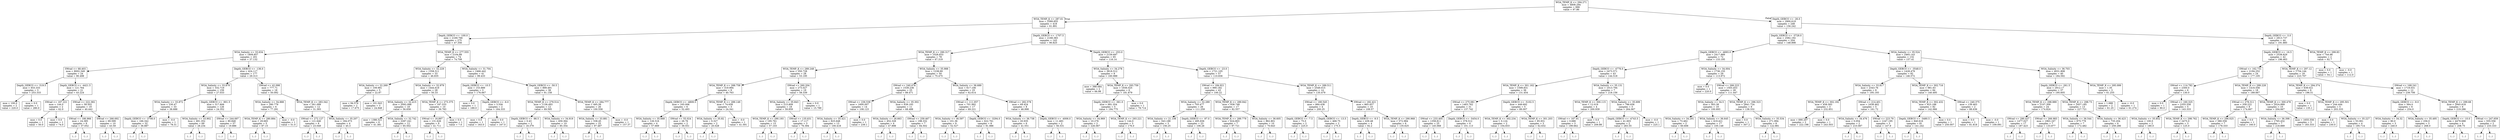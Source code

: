 digraph Tree {
node [shape=box] ;
0 [label="WOA_TEMP_K <= 294.271\nmse = 4808.294\nsamples = 666\nvalue = 97.86"] ;
1 [label="WOA_TEMP_K <= 287.61\nmse = 2589.855\nsamples = 418\nvalue = 61.891"] ;
0 -> 1 [labeldistance=2.5, labelangle=45, headlabel="True"] ;
2 [label="Depth_GEBCO <= -100.0\nmse = 2169.766\nsamples = 275\nvalue = 47.356"] ;
1 -> 2 ;
3 [label="WOA_Salinity <= 33.634\nmse = 1809.857\nsamples = 201\nvalue = 37.132"] ;
2 -> 3 ;
4 [label="SWrad <= 68.403\nmse = 8002.349\nsamples = 24\nvalue = 90.498"] ;
3 -> 4 ;
5 [label="Depth_GEBCO <= -519.5\nmse = 933.333\nsamples = 3\nvalue = 253.333"] ;
4 -> 5 ;
6 [label="mse = 100.0\nsamples = 2\nvalue = 220.0"] ;
5 -> 6 ;
7 [label="mse = 0.0\nsamples = 1\nvalue = 280.0"] ;
5 -> 7 ;
8 [label="Depth_GEBCO <= -4421.5\nmse = 121.764\nsamples = 21\nvalue = 43.224"] ;
4 -> 8 ;
9 [label="SWrad <= 167.221\nmse = 144.0\nsamples = 2\nvalue = 62.0"] ;
8 -> 9 ;
10 [label="mse = 0.0\nsamples = 1\nvalue = 50.0"] ;
9 -> 10 ;
11 [label="mse = 0.0\nsamples = 1\nvalue = 74.0"] ;
9 -> 11 ;
12 [label="SWrad <= 222.382\nmse = 58.502\nsamples = 19\nvalue = 40.442"] ;
8 -> 12 ;
13 [label="SWrad <= 186.966\nmse = 24.385\nsamples = 9\nvalue = 37.052"] ;
12 -> 13 ;
14 [label="(...)"] ;
13 -> 14 ;
19 [label="(...)"] ;
13 -> 19 ;
30 [label="SWrad <= 266.692\nmse = 69.599\nsamples = 10\nvalue = 43.59"] ;
12 -> 30 ;
31 [label="(...)"] ;
30 -> 31 ;
42 [label="(...)"] ;
30 -> 42 ;
43 [label="Depth_GEBCO <= -136.0\nmse = 424.117\nsamples = 177\nvalue = 29.313"] ;
3 -> 43 ;
44 [label="WOA_Salinity <= 33.879\nmse = 332.719\nsamples = 159\nvalue = 27.033"] ;
43 -> 44 ;
45 [label="WOA_Salinity <= 33.872\nmse = 230.47\nsamples = 33\nvalue = 38.688"] ;
44 -> 45 ;
46 [label="Depth_GEBCO <= -3706.0\nmse = 166.342\nsamples = 32\nvalue = 36.887"] ;
45 -> 46 ;
47 [label="(...)"] ;
46 -> 47 ;
78 [label="(...)"] ;
46 -> 78 ;
109 [label="mse = -0.0\nsamples = 1\nvalue = 78.31"] ;
45 -> 109 ;
110 [label="Depth_GEBCO <= -901.5\nmse = 317.806\nsamples = 126\nvalue = 24.352"] ;
44 -> 110 ;
111 [label="WOA_Salinity <= 33.902\nmse = 491.352\nsamples = 69\nvalue = 28.234"] ;
110 -> 111 ;
112 [label="(...)"] ;
111 -> 112 ;
115 [label="(...)"] ;
111 -> 115 ;
232 [label="SWrad <= 244.697\nmse = 80.848\nsamples = 57\nvalue = 19.886"] ;
110 -> 232 ;
233 [label="(...)"] ;
232 -> 233 ;
296 [label="(...)"] ;
232 -> 296 ;
301 [label="SWrad <= 42.098\nmse = 777.71\nsamples = 18\nvalue = 50.092"] ;
43 -> 301 ;
302 [label="WOA_Salinity <= 34.888\nmse = 280.779\nsamples = 6\nvalue = 77.291"] ;
301 -> 302 ;
303 [label="WOA_TEMP_K <= 280.884\nmse = 29.665\nsamples = 5\nvalue = 87.15"] ;
302 -> 303 ;
304 [label="(...)"] ;
303 -> 304 ;
305 [label="(...)"] ;
303 -> 305 ;
312 [label="mse = -0.0\nsamples = 1\nvalue = 51.0"] ;
302 -> 312 ;
313 [label="WOA_TEMP_K <= 283.342\nmse = 261.099\nsamples = 12\nvalue = 31.393"] ;
301 -> 313 ;
314 [label="SWrad <= 272.127\nmse = 121.646\nsamples = 8\nvalue = 23.049"] ;
313 -> 314 ;
315 [label="(...)"] ;
314 -> 315 ;
322 [label="(...)"] ;
314 -> 322 ;
323 [label="WOA_Salinity <= 35.207\nmse = 184.073\nsamples = 4\nvalue = 45.3"] ;
313 -> 323 ;
324 [label="(...)"] ;
323 -> 324 ;
327 [label="(...)"] ;
323 -> 327 ;
330 [label="WOA_TEMP_K <= 277.555\nmse = 2104.88\nsamples = 74\nvalue = 74.708"] ;
2 -> 330 ;
331 [label="WOA_Salinity <= 32.229\nmse = 1358.511\nsamples = 33\nvalue = 46.835"] ;
330 -> 331 ;
332 [label="WOA_Salinity <= 22.269\nmse = 109.991\nsamples = 5\nvalue = 22.87"] ;
331 -> 332 ;
333 [label="mse = 94.576\nsamples = 2\nvalue = 17.675"] ;
332 -> 333 ;
334 [label="mse = 101.043\nsamples = 3\nvalue = 24.948"] ;
332 -> 334 ;
335 [label="WOA_Salinity <= 32.979\nmse = 1444.619\nsamples = 28\nvalue = 50.33"] ;
331 -> 335 ;
336 [label="WOA_Salinity <= 32.415\nmse = 2092.088\nsamples = 18\nvalue = 56.658"] ;
335 -> 336 ;
337 [label="mse = 1386.521\nsamples = 6\nvalue = 41.381"] ;
336 -> 337 ;
338 [label="WOA_Salinity <= 32.742\nmse = 2287.241\nsamples = 12\nvalue = 65.502"] ;
336 -> 338 ;
339 [label="(...)"] ;
338 -> 339 ;
340 [label="(...)"] ;
338 -> 340 ;
341 [label="WOA_TEMP_K <= 273.375\nmse = 187.533\nsamples = 10\nvalue = 39.783"] ;
335 -> 341 ;
342 [label="SWrad <= 16.897\nmse = 131.626\nsamples = 9\nvalue = 41.711"] ;
341 -> 342 ;
343 [label="(...)"] ;
342 -> 343 ;
344 [label="(...)"] ;
342 -> 344 ;
353 [label="mse = 0.0\nsamples = 1\nvalue = 7.0"] ;
341 -> 353 ;
354 [label="WOA_Salinity <= 31.704\nmse = 1466.442\nsamples = 41\nvalue = 99.433"] ;
330 -> 354 ;
355 [label="Depth_GEBCO <= -10.5\nmse = 153.889\nsamples = 3\nvalue = 176.667"] ;
354 -> 355 ;
356 [label="mse = 0.0\nsamples = 1\nvalue = 189.0"] ;
355 -> 356 ;
357 [label="Depth_GEBCO <= -6.0\nmse = 3.556\nsamples = 2\nvalue = 164.333"] ;
355 -> 357 ;
358 [label="mse = 0.0\nsamples = 1\nvalue = 163.0"] ;
357 -> 358 ;
359 [label="mse = 0.0\nsamples = 1\nvalue = 167.0"] ;
357 -> 359 ;
360 [label="Depth_GEBCO <= -50.5\nmse = 899.491\nsamples = 38\nvalue = 91.158"] ;
354 -> 360 ;
361 [label="WOA_TEMP_K <= 279.514\nmse = 1158.493\nsamples = 12\nvalue = 69.595"] ;
360 -> 361 ;
362 [label="Depth_GEBCO <= -86.5\nmse = 0.43\nsamples = 2\nvalue = 18.379"] ;
361 -> 362 ;
363 [label="(...)"] ;
362 -> 363 ;
364 [label="(...)"] ;
362 -> 364 ;
365 [label="WOA_Salinity <= 34.919\nmse = 459.364\nsamples = 10\nvalue = 85.354"] ;
361 -> 365 ;
366 [label="(...)"] ;
365 -> 366 ;
381 [label="(...)"] ;
365 -> 381 ;
384 [label="WOA_TEMP_K <= 284.777\nmse = 495.56\nsamples = 26\nvalue = 100.558"] ;
360 -> 384 ;
385 [label="WOA_Salinity <= 33.881\nmse = 338.45\nsamples = 25\nvalue = 97.487"] ;
384 -> 385 ;
386 [label="(...)"] ;
385 -> 386 ;
391 [label="(...)"] ;
385 -> 391 ;
414 [label="mse = -0.0\nsamples = 1\nvalue = 157.37"] ;
384 -> 414 ;
415 [label="Depth_GEBCO <= -1707.5\nmse = 2168.383\nsamples = 143\nvalue = 90.825"] ;
1 -> 415 ;
416 [label="WOA_TEMP_K <= 290.317\nmse = 1028.833\nsamples = 78\nvalue = 67.319"] ;
415 -> 416 ;
417 [label="WOA_TEMP_K <= 289.248\nmse = 350.728\nsamples = 28\nvalue = 53.195"] ;
416 -> 417 ;
418 [label="WOA_TEMP_K <= 288.758\nmse = 319.994\nsamples = 9\nvalue = 40.763"] ;
417 -> 418 ;
419 [label="Depth_GEBCO <= -4809.5\nmse = 165.006\nsamples = 6\nvalue = 52.493"] ;
418 -> 419 ;
420 [label="WOA_Salinity <= 35.668\nmse = 126.516\nsamples = 4\nvalue = 57.669"] ;
419 -> 420 ;
421 [label="(...)"] ;
420 -> 421 ;
424 [label="(...)"] ;
420 -> 424 ;
427 [label="SWrad <= 55.024\nmse = 26.76\nsamples = 2\nvalue = 39.551"] ;
419 -> 427 ;
428 [label="(...)"] ;
427 -> 428 ;
429 [label="(...)"] ;
427 -> 429 ;
430 [label="WOA_TEMP_K <= 289.149\nmse = 74.658\nsamples = 3\nvalue = 24.341"] ;
418 -> 430 ;
431 [label="WOA_Salinity <= 35.82\nmse = 0.327\nsamples = 2\nvalue = 20.028"] ;
430 -> 431 ;
432 [label="(...)"] ;
431 -> 432 ;
433 [label="(...)"] ;
431 -> 433 ;
434 [label="mse = -0.0\nsamples = 1\nvalue = 41.591"] ;
430 -> 434 ;
435 [label="SWrad <= 260.204\nmse = 273.027\nsamples = 19\nvalue = 58.339"] ;
417 -> 435 ;
436 [label="WOA_Salinity <= 35.843\nmse = 215.809\nsamples = 18\nvalue = 59.859"] ;
435 -> 436 ;
437 [label="WOA_TEMP_K <= 290.193\nmse = 195.761\nsamples = 15\nvalue = 57.103"] ;
436 -> 437 ;
438 [label="(...)"] ;
437 -> 438 ;
445 [label="(...)"] ;
437 -> 445 ;
458 [label="SWrad <= 135.631\nmse = 17.117\nsamples = 3\nvalue = 76.394"] ;
436 -> 458 ;
459 [label="(...)"] ;
458 -> 459 ;
462 [label="(...)"] ;
458 -> 462 ;
463 [label="mse = 0.0\nsamples = 1\nvalue = 15.789"] ;
435 -> 463 ;
464 [label="WOA_Salinity <= 35.988\nmse = 1238.69\nsamples = 50\nvalue = 75.475"] ;
416 -> 464 ;
465 [label="SWrad <= 240.478\nmse = 1539.236\nsamples = 25\nvalue = 89.471"] ;
464 -> 465 ;
466 [label="SWrad <= 236.538\nmse = 1600.007\nsamples = 14\nvalue = 108.123"] ;
465 -> 466 ;
467 [label="WOA_Salinity <= 35.421\nmse = 625.648\nsamples = 13\nvalue = 100.418"] ;
466 -> 467 ;
468 [label="(...)"] ;
467 -> 468 ;
475 [label="(...)"] ;
467 -> 475 ;
488 [label="mse = 0.0\nsamples = 1\nvalue = 239.1"] ;
466 -> 488 ;
489 [label="WOA_Salinity <= 35.302\nmse = 639.193\nsamples = 11\nvalue = 68.488"] ;
465 -> 489 ;
490 [label="WOA_Salinity <= 26.663\nmse = 452.328\nsamples = 4\nvalue = 47.898"] ;
489 -> 490 ;
491 [label="(...)"] ;
490 -> 491 ;
492 [label="(...)"] ;
490 -> 492 ;
495 [label="SWrad <= 259.467\nmse = 198.332\nsamples = 7\nvalue = 84.502"] ;
489 -> 495 ;
496 [label="(...)"] ;
495 -> 496 ;
501 [label="(...)"] ;
495 -> 501 ;
508 [label="WOA_Salinity <= 36.689\nmse = 617.106\nsamples = 25\nvalue = 62.614"] ;
464 -> 508 ;
509 [label="SWrad <= 111.057\nmse = 701.992\nsamples = 17\nvalue = 69.221"] ;
508 -> 509 ;
510 [label="WOA_Salinity <= 36.597\nmse = 101.36\nsamples = 9\nvalue = 52.527"] ;
509 -> 510 ;
511 [label="(...)"] ;
510 -> 511 ;
526 [label="(...)"] ;
510 -> 526 ;
527 [label="Depth_GEBCO <= -3294.0\nmse = 622.761\nsamples = 8\nvalue = 91.986"] ;
509 -> 527 ;
528 [label="(...)"] ;
527 -> 528 ;
541 [label="(...)"] ;
527 -> 541 ;
542 [label="SWrad <= 282.578\nmse = 69.424\nsamples = 8\nvalue = 46.998"] ;
508 -> 542 ;
543 [label="WOA_Salinity <= 36.738\nmse = 20.935\nsamples = 6\nvalue = 41.551"] ;
542 -> 543 ;
544 [label="(...)"] ;
543 -> 544 ;
545 [label="(...)"] ;
543 -> 545 ;
550 [label="Depth_GEBCO <= -4006.0\nmse = 11.483\nsamples = 2\nvalue = 56.531"] ;
542 -> 550 ;
551 [label="(...)"] ;
550 -> 551 ;
552 [label="(...)"] ;
550 -> 552 ;
553 [label="Depth_GEBCO <= -253.0\nmse = 2159.697\nsamples = 65\nvalue = 116.14"] ;
415 -> 553 ;
554 [label="WOA_Salinity <= 34.278\nmse = 3618.512\nsamples = 8\nvalue = 160.988"] ;
553 -> 554 ;
555 [label="mse = 388.084\nsamples = 2\nvalue = 66.98"] ;
554 -> 555 ;
556 [label="WOA_TEMP_K <= 293.759\nmse = 1936.025\nsamples = 6\nvalue = 181.879"] ;
554 -> 556 ;
557 [label="Depth_GEBCO <= -361.0\nmse = 681.354\nsamples = 5\nvalue = 194.775"] ;
556 -> 557 ;
558 [label="WOA_Salinity <= 34.969\nmse = 10.276\nsamples = 2\nvalue = 226.067"] ;
557 -> 558 ;
559 [label="(...)"] ;
558 -> 559 ;
560 [label="(...)"] ;
558 -> 560 ;
561 [label="WOA_TEMP_K <= 293.221\nmse = 144.0\nsamples = 3\nvalue = 176.0"] ;
557 -> 561 ;
562 [label="(...)"] ;
561 -> 562 ;
563 [label="(...)"] ;
561 -> 563 ;
564 [label="mse = 0.0\nsamples = 1\nvalue = 78.714"] ;
556 -> 564 ;
565 [label="Depth_GEBCO <= -23.0\nmse = 1721.105\nsamples = 57\nvalue = 110.836"] ;
553 -> 565 ;
566 [label="SWrad <= 184.921\nmse = 990.182\nsamples = 43\nvalue = 100.22"] ;
565 -> 566 ;
567 [label="WOA_Salinity <= 32.289\nmse = 705.477\nsamples = 26\nvalue = 111.259"] ;
566 -> 567 ;
568 [label="WOA_Salinity <= 21.106\nmse = 343.188\nsamples = 3\nvalue = 156.25"] ;
567 -> 568 ;
569 [label="(...)"] ;
568 -> 569 ;
570 [label="(...)"] ;
568 -> 570 ;
573 [label="Depth_GEBCO <= -97.0\nmse = 495.836\nsamples = 23\nvalue = 106.26"] ;
567 -> 573 ;
574 [label="(...)"] ;
573 -> 574 ;
575 [label="(...)"] ;
573 -> 575 ;
606 [label="WOA_TEMP_K <= 289.942\nmse = 938.748\nsamples = 17\nvalue = 82.557"] ;
566 -> 606 ;
607 [label="WOA_TEMP_K <= 289.779\nmse = 624.803\nsamples = 7\nvalue = 97.721"] ;
606 -> 607 ;
608 [label="(...)"] ;
607 -> 608 ;
617 [label="(...)"] ;
607 -> 617 ;
618 [label="WOA_Salinity <= 36.605\nmse = 862.801\nsamples = 10\nvalue = 70.643"] ;
606 -> 618 ;
619 [label="(...)"] ;
618 -> 619 ;
630 [label="(...)"] ;
618 -> 630 ;
631 [label="WOA_TEMP_K <= 289.511\nmse = 2549.015\nsamples = 14\nvalue = 135.479"] ;
565 -> 631 ;
632 [label="SWrad <= 180.545\nmse = 884.438\nsamples = 4\nvalue = 200.25"] ;
631 -> 632 ;
633 [label="Depth_GEBCO <= -7.5\nmse = 75.0\nsamples = 2\nvalue = 225.0"] ;
632 -> 633 ;
634 [label="(...)"] ;
633 -> 634 ;
635 [label="(...)"] ;
633 -> 635 ;
636 [label="Depth_GEBCO <= -13.5\nmse = 468.75\nsamples = 2\nvalue = 175.5"] ;
632 -> 636 ;
637 [label="(...)"] ;
636 -> 637 ;
638 [label="(...)"] ;
636 -> 638 ;
639 [label="SWrad <= 182.421\nmse = 865.457\nsamples = 10\nvalue = 109.57"] ;
631 -> 639 ;
640 [label="Depth_GEBCO <= -9.5\nmse = 439.48\nsamples = 4\nvalue = 92.2"] ;
639 -> 640 ;
641 [label="(...)"] ;
640 -> 641 ;
642 [label="(...)"] ;
640 -> 642 ;
647 [label="WOA_TEMP_K <= 290.968\nmse = 372.984\nsamples = 6\nvalue = 135.625"] ;
639 -> 647 ;
648 [label="(...)"] ;
647 -> 648 ;
653 [label="(...)"] ;
647 -> 653 ;
658 [label="Depth_GEBCO <= -26.0\nmse = 2900.619\nsamples = 248\nvalue = 156.242"] ;
0 -> 658 [labeldistance=2.5, labelangle=-45, headlabel="False"] ;
659 [label="Depth_GEBCO <= -3728.0\nmse = 2582.192\nsamples = 204\nvalue = 148.898"] ;
658 -> 659 ;
660 [label="Depth_GEBCO <= -4693.0\nmse = 2417.889\nsamples = 72\nvalue = 133.195"] ;
659 -> 660 ;
661 [label="Depth_GEBCO <= -4776.0\nmse = 2473.571\nsamples = 43\nvalue = 144.518"] ;
660 -> 661 ;
662 [label="WOA_TEMP_K <= 301.162\nmse = 1599.831\nsamples = 36\nvalue = 131.454"] ;
661 -> 662 ;
663 [label="SWrad <= 275.081\nmse = 1463.762\nsamples = 31\nvalue = 137.742"] ;
662 -> 663 ;
664 [label="SWrad <= 233.405\nmse = 1358.811\nsamples = 25\nvalue = 145.068"] ;
663 -> 664 ;
665 [label="(...)"] ;
664 -> 665 ;
688 [label="(...)"] ;
664 -> 688 ;
713 [label="Depth_GEBCO <= -5454.0\nmse = 378.512\nsamples = 6\nvalue = 101.113"] ;
663 -> 713 ;
714 [label="(...)"] ;
713 -> 714 ;
717 [label="(...)"] ;
713 -> 717 ;
724 [label="Depth_GEBCO <= -5102.5\nmse = 449.692\nsamples = 5\nvalue = 89.007"] ;
662 -> 724 ;
725 [label="WOA_TEMP_K <= 302.234\nmse = 0.124\nsamples = 2\nvalue = 104.833"] ;
724 -> 725 ;
726 [label="(...)"] ;
725 -> 726 ;
727 [label="(...)"] ;
725 -> 727 ;
728 [label="WOA_TEMP_K <= 301.203\nmse = 85.931\nsamples = 3\nvalue = 62.632"] ;
724 -> 728 ;
729 [label="(...)"] ;
728 -> 729 ;
730 [label="(...)"] ;
728 -> 730 ;
733 [label="WOA_Salinity <= 35.131\nmse = 1013.794\nsamples = 7\nvalue = 218.156"] ;
661 -> 733 ;
734 [label="WOA_TEMP_K <= 300.115\nmse = 12.019\nsamples = 4\nvalue = 200.939"] ;
733 -> 734 ;
735 [label="SWrad <= 167.91\nmse = 0.686\nsamples = 3\nvalue = 199.662"] ;
734 -> 735 ;
736 [label="(...)"] ;
735 -> 736 ;
737 [label="(...)"] ;
735 -> 737 ;
738 [label="mse = 0.0\nsamples = 1\nvalue = 209.88"] ;
734 -> 738 ;
739 [label="WOA_Salinity <= 35.699\nmse = 786.936\nsamples = 3\nvalue = 264.067"] ;
733 -> 739 ;
740 [label="Depth_GEBCO <= -4743.5\nmse = 41.603\nsamples = 2\nvalue = 283.55"] ;
739 -> 740 ;
741 [label="(...)"] ;
740 -> 741 ;
742 [label="(...)"] ;
740 -> 742 ;
743 [label="mse = -0.0\nsamples = 1\nvalue = 225.1"] ;
739 -> 743 ;
744 [label="WOA_Salinity <= 34.004\nmse = 1736.155\nsamples = 29\nvalue = 113.972"] ;
660 -> 744 ;
745 [label="mse = 0.0\nsamples = 1\nvalue = 220.0"] ;
744 -> 745 ;
746 [label="SWrad <= 266.223\nmse = 1503.453\nsamples = 28\nvalue = 111.447"] ;
744 -> 746 ;
747 [label="WOA_Salinity <= 34.5\nmse = 563.38\nsamples = 19\nvalue = 100.693"] ;
746 -> 747 ;
748 [label="WOA_Salinity <= 34.291\nmse = 73.462\nsamples = 2\nvalue = 60.606"] ;
747 -> 748 ;
749 [label="(...)"] ;
748 -> 749 ;
750 [label="(...)"] ;
748 -> 750 ;
751 [label="WOA_Salinity <= 36.645\nmse = 419.421\nsamples = 17\nvalue = 105.148"] ;
747 -> 751 ;
752 [label="(...)"] ;
751 -> 752 ;
779 [label="(...)"] ;
751 -> 779 ;
782 [label="WOA_TEMP_K <= 296.323\nmse = 2841.724\nsamples = 9\nvalue = 138.332"] ;
746 -> 782 ;
783 [label="mse = 0.0\nsamples = 1\nvalue = 307.2"] ;
782 -> 783 ;
784 [label="WOA_Salinity <= 35.534\nmse = 271.994\nsamples = 8\nvalue = 122.981"] ;
782 -> 784 ;
785 [label="(...)"] ;
784 -> 785 ;
788 [label="(...)"] ;
784 -> 788 ;
799 [label="WOA_Salinity <= 35.524\nmse = 2465.143\nsamples = 132\nvalue = 157.41"] ;
659 -> 799 ;
800 [label="Depth_GEBCO <= -3548.0\nmse = 1428.479\nsamples = 92\nvalue = 146.572"] ;
799 -> 800 ;
801 [label="WOA_Salinity <= 33.817\nmse = 2343.76\nsamples = 8\nvalue = 195.193"] ;
800 -> 801 ;
802 [label="WOA_TEMP_K <= 302.192\nmse = 458.583\nsamples = 3\nvalue = 232.851"] ;
801 -> 802 ;
803 [label="mse = 690.207\nsamples = 2\nvalue = 222.198"] ;
802 -> 803 ;
804 [label="mse = 0.0\nsamples = 1\nvalue = 243.503"] ;
802 -> 804 ;
805 [label="SWrad <= 214.401\nmse = 1638.462\nsamples = 5\nvalue = 161.72"] ;
801 -> 805 ;
806 [label="WOA_Salinity <= 34.476\nmse = 0.054\nsamples = 2\nvalue = 210.087"] ;
805 -> 806 ;
807 [label="(...)"] ;
806 -> 807 ;
808 [label="(...)"] ;
806 -> 808 ;
809 [label="SWrad <= 223.79\nmse = 1247.195\nsamples = 3\nvalue = 147.9"] ;
805 -> 809 ;
810 [label="(...)"] ;
809 -> 810 ;
811 [label="(...)"] ;
809 -> 811 ;
812 [label="WOA_TEMP_K <= 302.716\nmse = 981.63\nsamples = 84\nvalue = 140.495"] ;
800 -> 812 ;
813 [label="WOA_TEMP_K <= 302.432\nmse = 923.188\nsamples = 82\nvalue = 142.066"] ;
812 -> 813 ;
814 [label="Depth_GEBCO <= -3480.5\nmse = 840.616\nsamples = 81\nvalue = 141.242"] ;
813 -> 814 ;
815 [label="(...)"] ;
814 -> 815 ;
818 [label="(...)"] ;
814 -> 818 ;
939 [label="mse = 0.0\nsamples = 1\nvalue = 250.007"] ;
813 -> 939 ;
940 [label="SWrad <= 240.375\nmse = 139.463\nsamples = 2\nvalue = 88.636"] ;
812 -> 940 ;
941 [label="mse = 0.0\nsamples = 1\nvalue = 81.818"] ;
940 -> 941 ;
942 [label="mse = -0.0\nsamples = 1\nvalue = 109.091"] ;
940 -> 942 ;
943 [label="WOA_Salinity <= 36.703\nmse = 4031.808\nsamples = 40\nvalue = 184.592"] ;
799 -> 943 ;
944 [label="Depth_GEBCO <= -261.5\nmse = 2912.17\nsamples = 37\nvalue = 195.605"] ;
943 -> 944 ;
945 [label="WOA_TEMP_K <= 298.989\nmse = 2107.309\nsamples = 24\nvalue = 174.824"] ;
944 -> 945 ;
946 [label="SWrad <= 290.437\nmse = 1477.027\nsamples = 17\nvalue = 187.423"] ;
945 -> 946 ;
947 [label="(...)"] ;
946 -> 947 ;
962 [label="(...)"] ;
946 -> 962 ;
967 [label="SWrad <= 266.983\nmse = 1963.167\nsamples = 7\nvalue = 133.877"] ;
945 -> 967 ;
968 [label="(...)"] ;
967 -> 968 ;
973 [label="(...)"] ;
967 -> 973 ;
978 [label="WOA_TEMP_K <= 298.73\nmse = 2457.185\nsamples = 13\nvalue = 227.721"] ;
944 -> 978 ;
979 [label="WOA_Salinity <= 36.544\nmse = 675.779\nsamples = 7\nvalue = 172.482"] ;
978 -> 979 ;
980 [label="(...)"] ;
979 -> 980 ;
985 [label="(...)"] ;
979 -> 985 ;
988 [label="WOA_Salinity <= 36.423\nmse = 735.204\nsamples = 6\nvalue = 259.286"] ;
978 -> 988 ;
989 [label="(...)"] ;
988 -> 989 ;
990 [label="(...)"] ;
988 -> 990 ;
993 [label="WOA_TEMP_K <= 295.099\nmse = 1.35\nsamples = 3\nvalue = 61.255"] ;
943 -> 993 ;
994 [label="mse = 1.688\nsamples = 2\nvalue = 61.25"] ;
993 -> 994 ;
995 [label="mse = -0.0\nsamples = 1\nvalue = 61.274"] ;
993 -> 995 ;
996 [label="Depth_GEBCO <= -3.0\nmse = 2913.737\nsamples = 44\nvalue = 191.885"] ;
658 -> 996 ;
997 [label="Depth_GEBCO <= -16.5\nmse = 2538.829\nsamples = 42\nvalue = 196.463"] ;
996 -> 997 ;
998 [label="SWrad <= 162.731\nmse = 2194.252\nsamples = 24\nvalue = 177.105"] ;
997 -> 998 ;
999 [label="SWrad <= 114.782\nmse = 2300.0\nsamples = 6\nvalue = 130.0"] ;
998 -> 999 ;
1000 [label="mse = 0.0\nsamples = 1\nvalue = 90.0"] ;
999 -> 1000 ;
1001 [label="SWrad <= 160.325\nmse = 2355.556\nsamples = 5\nvalue = 143.333"] ;
999 -> 1001 ;
1002 [label="WOA_Salinity <= 35.852\nmse = 100.0\nsamples = 2\nvalue = 180.0"] ;
1001 -> 1002 ;
1003 [label="(...)"] ;
1002 -> 1003 ;
1004 [label="(...)"] ;
1002 -> 1004 ;
1005 [label="WOA_TEMP_K <= 298.762\nmse = 2475.0\nsamples = 3\nvalue = 125.0"] ;
1001 -> 1005 ;
1006 [label="(...)"] ;
1005 -> 1006 ;
1007 [label="(...)"] ;
1005 -> 1007 ;
1008 [label="WOA_TEMP_K <= 299.228\nmse = 1416.556\nsamples = 18\nvalue = 189.667"] ;
998 -> 1008 ;
1009 [label="SWrad <= 278.311\nmse = 358.222\nsamples = 8\nvalue = 174.667"] ;
1008 -> 1009 ;
1010 [label="WOA_TEMP_K <= 296.025\nmse = 380.556\nsamples = 7\nvalue = 178.333"] ;
1009 -> 1010 ;
1011 [label="(...)"] ;
1010 -> 1011 ;
1012 [label="(...)"] ;
1010 -> 1012 ;
1015 [label="mse = 0.0\nsamples = 1\nvalue = 160.0"] ;
1009 -> 1015 ;
1016 [label="WOA_TEMP_K <= 300.478\nmse = 2024.889\nsamples = 10\nvalue = 204.667"] ;
1008 -> 1016 ;
1017 [label="WOA_Salinity <= 36.398\nmse = 1765.432\nsamples = 7\nvalue = 218.889"] ;
1016 -> 1017 ;
1018 [label="(...)"] ;
1017 -> 1018 ;
1019 [label="(...)"] ;
1017 -> 1019 ;
1020 [label="mse = 1655.556\nsamples = 3\nvalue = 183.333"] ;
1016 -> 1020 ;
1021 [label="WOA_TEMP_K <= 297.12\nmse = 1754.144\nsamples = 18\nvalue = 223.707"] ;
997 -> 1021 ;
1022 [label="WOA_TEMP_K <= 294.374\nmse = 639.021\nsamples = 6\nvalue = 196.51"] ;
1021 -> 1022 ;
1023 [label="mse = 0.0\nsamples = 1\nvalue = 135.1"] ;
1022 -> 1023 ;
1024 [label="WOA_TEMP_K <= 295.501\nmse = 244.444\nsamples = 5\nvalue = 203.333"] ;
1022 -> 1024 ;
1025 [label="mse = 0.0\nsamples = 1\nvalue = 230.0"] ;
1024 -> 1025 ;
1026 [label="WOA_Salinity <= 35.227\nmse = 53.061\nsamples = 4\nvalue = 195.714"] ;
1024 -> 1026 ;
1027 [label="(...)"] ;
1026 -> 1027 ;
1030 [label="(...)"] ;
1026 -> 1030 ;
1031 [label="SWrad <= 168.241\nmse = 1719.031\nsamples = 12\nvalue = 239.706"] ;
1021 -> 1031 ;
1032 [label="Depth_GEBCO <= -9.0\nmse = 364.0\nsamples = 6\nvalue = 254.0"] ;
1031 -> 1032 ;
1033 [label="WOA_Salinity <= 34.32\nmse = 80.0\nsamples = 3\nvalue = 240.0"] ;
1032 -> 1033 ;
1034 [label="(...)"] ;
1033 -> 1034 ;
1035 [label="(...)"] ;
1033 -> 1035 ;
1036 [label="WOA_Salinity <= 35.495\nmse = 256.0\nsamples = 3\nvalue = 268.0"] ;
1032 -> 1036 ;
1037 [label="(...)"] ;
1036 -> 1037 ;
1038 [label="(...)"] ;
1036 -> 1038 ;
1039 [label="WOA_TEMP_K <= 299.68\nmse = 2945.918\nsamples = 6\nvalue = 219.286"] ;
1031 -> 1039 ;
1040 [label="Depth_GEBCO <= -10.0\nmse = 4479.688\nsamples = 4\nvalue = 208.75"] ;
1039 -> 1040 ;
1041 [label="(...)"] ;
1040 -> 1041 ;
1042 [label="(...)"] ;
1040 -> 1042 ;
1043 [label="SWrad <= 247.659\nmse = 555.556\nsamples = 2\nvalue = 233.333"] ;
1039 -> 1043 ;
1044 [label="(...)"] ;
1043 -> 1044 ;
1045 [label="(...)"] ;
1043 -> 1045 ;
1046 [label="WOA_TEMP_K <= 299.83\nmse = 744.98\nsamples = 2\nvalue = 92.7"] ;
996 -> 1046 ;
1047 [label="mse = 0.0\nsamples = 1\nvalue = 54.1"] ;
1046 -> 1047 ;
1048 [label="mse = -0.0\nsamples = 1\nvalue = 112.0"] ;
1046 -> 1048 ;
}